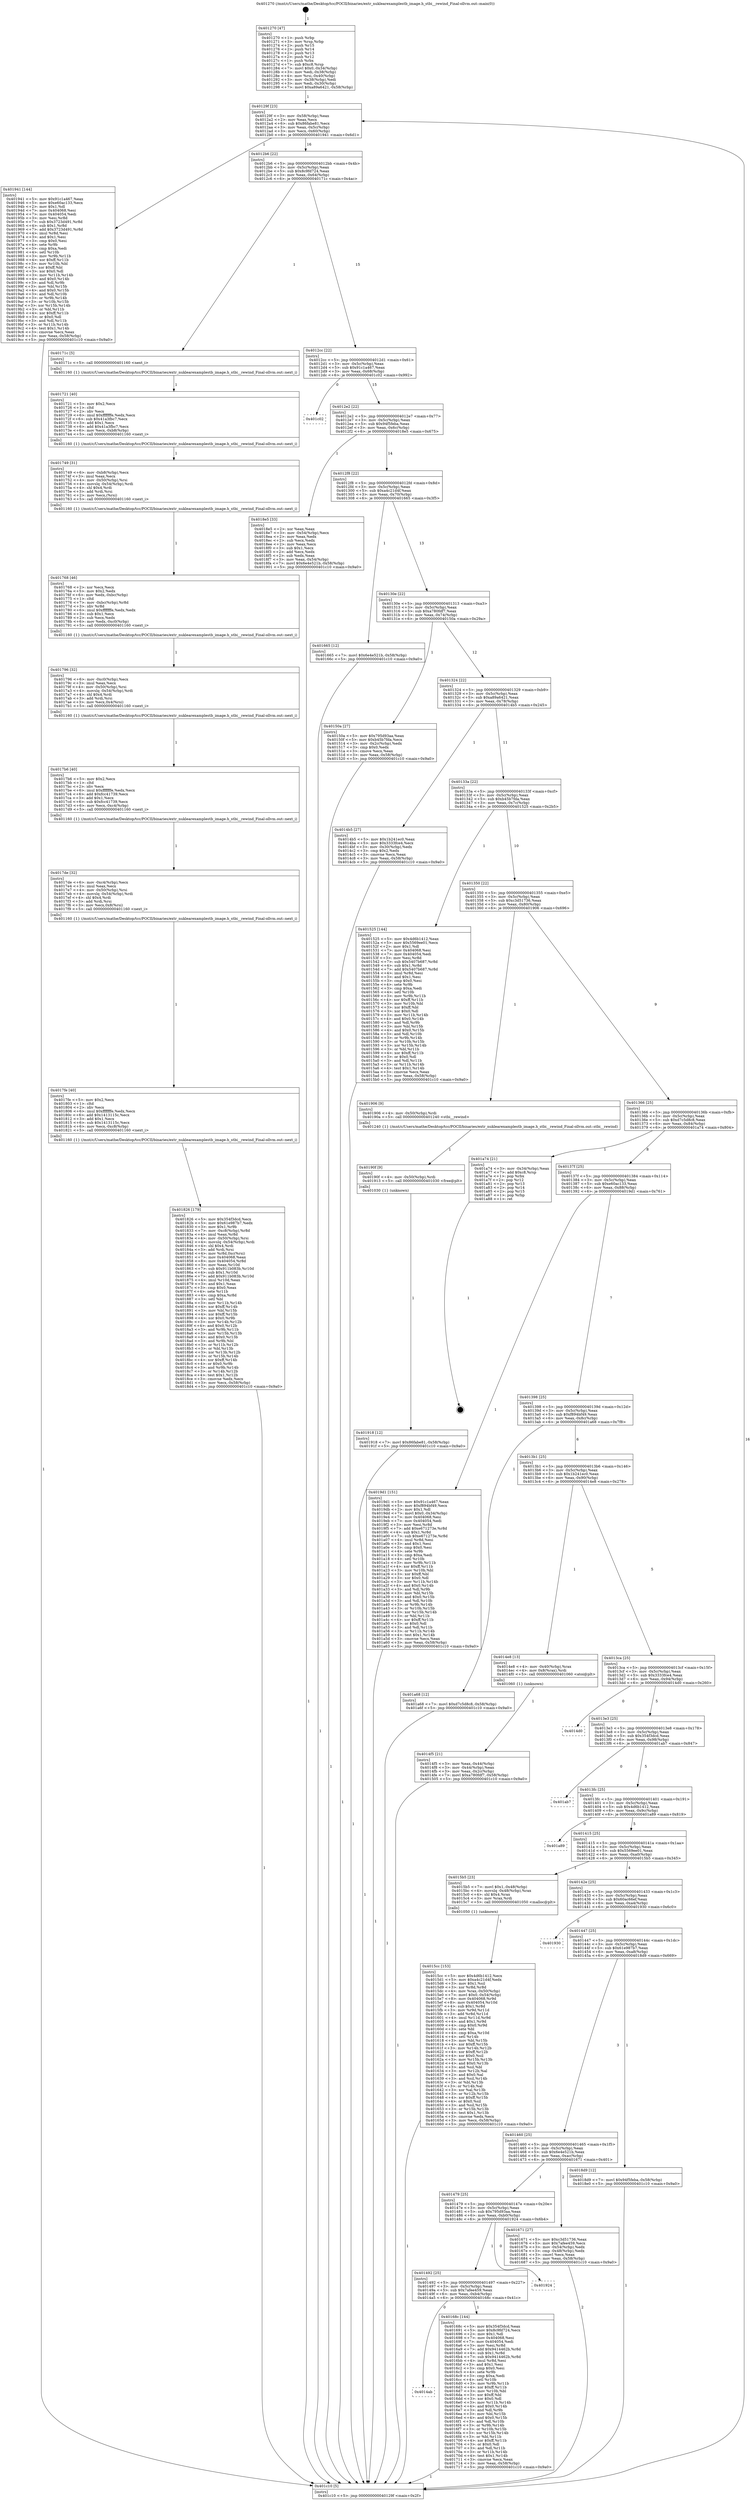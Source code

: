 digraph "0x401270" {
  label = "0x401270 (/mnt/c/Users/mathe/Desktop/tcc/POCII/binaries/extr_nuklearexamplestb_image.h_stbi__rewind_Final-ollvm.out::main(0))"
  labelloc = "t"
  node[shape=record]

  Entry [label="",width=0.3,height=0.3,shape=circle,fillcolor=black,style=filled]
  "0x40129f" [label="{
     0x40129f [23]\l
     | [instrs]\l
     &nbsp;&nbsp;0x40129f \<+3\>: mov -0x58(%rbp),%eax\l
     &nbsp;&nbsp;0x4012a2 \<+2\>: mov %eax,%ecx\l
     &nbsp;&nbsp;0x4012a4 \<+6\>: sub $0x86fabe81,%ecx\l
     &nbsp;&nbsp;0x4012aa \<+3\>: mov %eax,-0x5c(%rbp)\l
     &nbsp;&nbsp;0x4012ad \<+3\>: mov %ecx,-0x60(%rbp)\l
     &nbsp;&nbsp;0x4012b0 \<+6\>: je 0000000000401941 \<main+0x6d1\>\l
  }"]
  "0x401941" [label="{
     0x401941 [144]\l
     | [instrs]\l
     &nbsp;&nbsp;0x401941 \<+5\>: mov $0x91c1a467,%eax\l
     &nbsp;&nbsp;0x401946 \<+5\>: mov $0xe60ac133,%ecx\l
     &nbsp;&nbsp;0x40194b \<+2\>: mov $0x1,%dl\l
     &nbsp;&nbsp;0x40194d \<+7\>: mov 0x404068,%esi\l
     &nbsp;&nbsp;0x401954 \<+7\>: mov 0x404054,%edi\l
     &nbsp;&nbsp;0x40195b \<+3\>: mov %esi,%r8d\l
     &nbsp;&nbsp;0x40195e \<+7\>: sub $0x3723d491,%r8d\l
     &nbsp;&nbsp;0x401965 \<+4\>: sub $0x1,%r8d\l
     &nbsp;&nbsp;0x401969 \<+7\>: add $0x3723d491,%r8d\l
     &nbsp;&nbsp;0x401970 \<+4\>: imul %r8d,%esi\l
     &nbsp;&nbsp;0x401974 \<+3\>: and $0x1,%esi\l
     &nbsp;&nbsp;0x401977 \<+3\>: cmp $0x0,%esi\l
     &nbsp;&nbsp;0x40197a \<+4\>: sete %r9b\l
     &nbsp;&nbsp;0x40197e \<+3\>: cmp $0xa,%edi\l
     &nbsp;&nbsp;0x401981 \<+4\>: setl %r10b\l
     &nbsp;&nbsp;0x401985 \<+3\>: mov %r9b,%r11b\l
     &nbsp;&nbsp;0x401988 \<+4\>: xor $0xff,%r11b\l
     &nbsp;&nbsp;0x40198c \<+3\>: mov %r10b,%bl\l
     &nbsp;&nbsp;0x40198f \<+3\>: xor $0xff,%bl\l
     &nbsp;&nbsp;0x401992 \<+3\>: xor $0x0,%dl\l
     &nbsp;&nbsp;0x401995 \<+3\>: mov %r11b,%r14b\l
     &nbsp;&nbsp;0x401998 \<+4\>: and $0x0,%r14b\l
     &nbsp;&nbsp;0x40199c \<+3\>: and %dl,%r9b\l
     &nbsp;&nbsp;0x40199f \<+3\>: mov %bl,%r15b\l
     &nbsp;&nbsp;0x4019a2 \<+4\>: and $0x0,%r15b\l
     &nbsp;&nbsp;0x4019a6 \<+3\>: and %dl,%r10b\l
     &nbsp;&nbsp;0x4019a9 \<+3\>: or %r9b,%r14b\l
     &nbsp;&nbsp;0x4019ac \<+3\>: or %r10b,%r15b\l
     &nbsp;&nbsp;0x4019af \<+3\>: xor %r15b,%r14b\l
     &nbsp;&nbsp;0x4019b2 \<+3\>: or %bl,%r11b\l
     &nbsp;&nbsp;0x4019b5 \<+4\>: xor $0xff,%r11b\l
     &nbsp;&nbsp;0x4019b9 \<+3\>: or $0x0,%dl\l
     &nbsp;&nbsp;0x4019bc \<+3\>: and %dl,%r11b\l
     &nbsp;&nbsp;0x4019bf \<+3\>: or %r11b,%r14b\l
     &nbsp;&nbsp;0x4019c2 \<+4\>: test $0x1,%r14b\l
     &nbsp;&nbsp;0x4019c6 \<+3\>: cmovne %ecx,%eax\l
     &nbsp;&nbsp;0x4019c9 \<+3\>: mov %eax,-0x58(%rbp)\l
     &nbsp;&nbsp;0x4019cc \<+5\>: jmp 0000000000401c10 \<main+0x9a0\>\l
  }"]
  "0x4012b6" [label="{
     0x4012b6 [22]\l
     | [instrs]\l
     &nbsp;&nbsp;0x4012b6 \<+5\>: jmp 00000000004012bb \<main+0x4b\>\l
     &nbsp;&nbsp;0x4012bb \<+3\>: mov -0x5c(%rbp),%eax\l
     &nbsp;&nbsp;0x4012be \<+5\>: sub $0x8c9fd724,%eax\l
     &nbsp;&nbsp;0x4012c3 \<+3\>: mov %eax,-0x64(%rbp)\l
     &nbsp;&nbsp;0x4012c6 \<+6\>: je 000000000040171c \<main+0x4ac\>\l
  }"]
  Exit [label="",width=0.3,height=0.3,shape=circle,fillcolor=black,style=filled,peripheries=2]
  "0x40171c" [label="{
     0x40171c [5]\l
     | [instrs]\l
     &nbsp;&nbsp;0x40171c \<+5\>: call 0000000000401160 \<next_i\>\l
     | [calls]\l
     &nbsp;&nbsp;0x401160 \{1\} (/mnt/c/Users/mathe/Desktop/tcc/POCII/binaries/extr_nuklearexamplestb_image.h_stbi__rewind_Final-ollvm.out::next_i)\l
  }"]
  "0x4012cc" [label="{
     0x4012cc [22]\l
     | [instrs]\l
     &nbsp;&nbsp;0x4012cc \<+5\>: jmp 00000000004012d1 \<main+0x61\>\l
     &nbsp;&nbsp;0x4012d1 \<+3\>: mov -0x5c(%rbp),%eax\l
     &nbsp;&nbsp;0x4012d4 \<+5\>: sub $0x91c1a467,%eax\l
     &nbsp;&nbsp;0x4012d9 \<+3\>: mov %eax,-0x68(%rbp)\l
     &nbsp;&nbsp;0x4012dc \<+6\>: je 0000000000401c02 \<main+0x992\>\l
  }"]
  "0x401918" [label="{
     0x401918 [12]\l
     | [instrs]\l
     &nbsp;&nbsp;0x401918 \<+7\>: movl $0x86fabe81,-0x58(%rbp)\l
     &nbsp;&nbsp;0x40191f \<+5\>: jmp 0000000000401c10 \<main+0x9a0\>\l
  }"]
  "0x401c02" [label="{
     0x401c02\l
  }", style=dashed]
  "0x4012e2" [label="{
     0x4012e2 [22]\l
     | [instrs]\l
     &nbsp;&nbsp;0x4012e2 \<+5\>: jmp 00000000004012e7 \<main+0x77\>\l
     &nbsp;&nbsp;0x4012e7 \<+3\>: mov -0x5c(%rbp),%eax\l
     &nbsp;&nbsp;0x4012ea \<+5\>: sub $0x94f5feba,%eax\l
     &nbsp;&nbsp;0x4012ef \<+3\>: mov %eax,-0x6c(%rbp)\l
     &nbsp;&nbsp;0x4012f2 \<+6\>: je 00000000004018e5 \<main+0x675\>\l
  }"]
  "0x40190f" [label="{
     0x40190f [9]\l
     | [instrs]\l
     &nbsp;&nbsp;0x40190f \<+4\>: mov -0x50(%rbp),%rdi\l
     &nbsp;&nbsp;0x401913 \<+5\>: call 0000000000401030 \<free@plt\>\l
     | [calls]\l
     &nbsp;&nbsp;0x401030 \{1\} (unknown)\l
  }"]
  "0x4018e5" [label="{
     0x4018e5 [33]\l
     | [instrs]\l
     &nbsp;&nbsp;0x4018e5 \<+2\>: xor %eax,%eax\l
     &nbsp;&nbsp;0x4018e7 \<+3\>: mov -0x54(%rbp),%ecx\l
     &nbsp;&nbsp;0x4018ea \<+2\>: mov %eax,%edx\l
     &nbsp;&nbsp;0x4018ec \<+2\>: sub %ecx,%edx\l
     &nbsp;&nbsp;0x4018ee \<+2\>: mov %eax,%ecx\l
     &nbsp;&nbsp;0x4018f0 \<+3\>: sub $0x1,%ecx\l
     &nbsp;&nbsp;0x4018f3 \<+2\>: add %ecx,%edx\l
     &nbsp;&nbsp;0x4018f5 \<+2\>: sub %edx,%eax\l
     &nbsp;&nbsp;0x4018f7 \<+3\>: mov %eax,-0x54(%rbp)\l
     &nbsp;&nbsp;0x4018fa \<+7\>: movl $0x6e4e521b,-0x58(%rbp)\l
     &nbsp;&nbsp;0x401901 \<+5\>: jmp 0000000000401c10 \<main+0x9a0\>\l
  }"]
  "0x4012f8" [label="{
     0x4012f8 [22]\l
     | [instrs]\l
     &nbsp;&nbsp;0x4012f8 \<+5\>: jmp 00000000004012fd \<main+0x8d\>\l
     &nbsp;&nbsp;0x4012fd \<+3\>: mov -0x5c(%rbp),%eax\l
     &nbsp;&nbsp;0x401300 \<+5\>: sub $0xa4c21d4f,%eax\l
     &nbsp;&nbsp;0x401305 \<+3\>: mov %eax,-0x70(%rbp)\l
     &nbsp;&nbsp;0x401308 \<+6\>: je 0000000000401665 \<main+0x3f5\>\l
  }"]
  "0x401826" [label="{
     0x401826 [179]\l
     | [instrs]\l
     &nbsp;&nbsp;0x401826 \<+5\>: mov $0x354f3dcd,%ecx\l
     &nbsp;&nbsp;0x40182b \<+5\>: mov $0x61e987b7,%edx\l
     &nbsp;&nbsp;0x401830 \<+3\>: mov $0x1,%r9b\l
     &nbsp;&nbsp;0x401833 \<+7\>: mov -0xc8(%rbp),%r8d\l
     &nbsp;&nbsp;0x40183a \<+4\>: imul %eax,%r8d\l
     &nbsp;&nbsp;0x40183e \<+4\>: mov -0x50(%rbp),%rsi\l
     &nbsp;&nbsp;0x401842 \<+4\>: movslq -0x54(%rbp),%rdi\l
     &nbsp;&nbsp;0x401846 \<+4\>: shl $0x4,%rdi\l
     &nbsp;&nbsp;0x40184a \<+3\>: add %rdi,%rsi\l
     &nbsp;&nbsp;0x40184d \<+4\>: mov %r8d,0xc(%rsi)\l
     &nbsp;&nbsp;0x401851 \<+7\>: mov 0x404068,%eax\l
     &nbsp;&nbsp;0x401858 \<+8\>: mov 0x404054,%r8d\l
     &nbsp;&nbsp;0x401860 \<+3\>: mov %eax,%r10d\l
     &nbsp;&nbsp;0x401863 \<+7\>: sub $0x911b083b,%r10d\l
     &nbsp;&nbsp;0x40186a \<+4\>: sub $0x1,%r10d\l
     &nbsp;&nbsp;0x40186e \<+7\>: add $0x911b083b,%r10d\l
     &nbsp;&nbsp;0x401875 \<+4\>: imul %r10d,%eax\l
     &nbsp;&nbsp;0x401879 \<+3\>: and $0x1,%eax\l
     &nbsp;&nbsp;0x40187c \<+3\>: cmp $0x0,%eax\l
     &nbsp;&nbsp;0x40187f \<+4\>: sete %r11b\l
     &nbsp;&nbsp;0x401883 \<+4\>: cmp $0xa,%r8d\l
     &nbsp;&nbsp;0x401887 \<+3\>: setl %bl\l
     &nbsp;&nbsp;0x40188a \<+3\>: mov %r11b,%r14b\l
     &nbsp;&nbsp;0x40188d \<+4\>: xor $0xff,%r14b\l
     &nbsp;&nbsp;0x401891 \<+3\>: mov %bl,%r15b\l
     &nbsp;&nbsp;0x401894 \<+4\>: xor $0xff,%r15b\l
     &nbsp;&nbsp;0x401898 \<+4\>: xor $0x0,%r9b\l
     &nbsp;&nbsp;0x40189c \<+3\>: mov %r14b,%r12b\l
     &nbsp;&nbsp;0x40189f \<+4\>: and $0x0,%r12b\l
     &nbsp;&nbsp;0x4018a3 \<+3\>: and %r9b,%r11b\l
     &nbsp;&nbsp;0x4018a6 \<+3\>: mov %r15b,%r13b\l
     &nbsp;&nbsp;0x4018a9 \<+4\>: and $0x0,%r13b\l
     &nbsp;&nbsp;0x4018ad \<+3\>: and %r9b,%bl\l
     &nbsp;&nbsp;0x4018b0 \<+3\>: or %r11b,%r12b\l
     &nbsp;&nbsp;0x4018b3 \<+3\>: or %bl,%r13b\l
     &nbsp;&nbsp;0x4018b6 \<+3\>: xor %r13b,%r12b\l
     &nbsp;&nbsp;0x4018b9 \<+3\>: or %r15b,%r14b\l
     &nbsp;&nbsp;0x4018bc \<+4\>: xor $0xff,%r14b\l
     &nbsp;&nbsp;0x4018c0 \<+4\>: or $0x0,%r9b\l
     &nbsp;&nbsp;0x4018c4 \<+3\>: and %r9b,%r14b\l
     &nbsp;&nbsp;0x4018c7 \<+3\>: or %r14b,%r12b\l
     &nbsp;&nbsp;0x4018ca \<+4\>: test $0x1,%r12b\l
     &nbsp;&nbsp;0x4018ce \<+3\>: cmovne %edx,%ecx\l
     &nbsp;&nbsp;0x4018d1 \<+3\>: mov %ecx,-0x58(%rbp)\l
     &nbsp;&nbsp;0x4018d4 \<+5\>: jmp 0000000000401c10 \<main+0x9a0\>\l
  }"]
  "0x401665" [label="{
     0x401665 [12]\l
     | [instrs]\l
     &nbsp;&nbsp;0x401665 \<+7\>: movl $0x6e4e521b,-0x58(%rbp)\l
     &nbsp;&nbsp;0x40166c \<+5\>: jmp 0000000000401c10 \<main+0x9a0\>\l
  }"]
  "0x40130e" [label="{
     0x40130e [22]\l
     | [instrs]\l
     &nbsp;&nbsp;0x40130e \<+5\>: jmp 0000000000401313 \<main+0xa3\>\l
     &nbsp;&nbsp;0x401313 \<+3\>: mov -0x5c(%rbp),%eax\l
     &nbsp;&nbsp;0x401316 \<+5\>: sub $0xa780fdf7,%eax\l
     &nbsp;&nbsp;0x40131b \<+3\>: mov %eax,-0x74(%rbp)\l
     &nbsp;&nbsp;0x40131e \<+6\>: je 000000000040150a \<main+0x29a\>\l
  }"]
  "0x4017fe" [label="{
     0x4017fe [40]\l
     | [instrs]\l
     &nbsp;&nbsp;0x4017fe \<+5\>: mov $0x2,%ecx\l
     &nbsp;&nbsp;0x401803 \<+1\>: cltd\l
     &nbsp;&nbsp;0x401804 \<+2\>: idiv %ecx\l
     &nbsp;&nbsp;0x401806 \<+6\>: imul $0xfffffffe,%edx,%ecx\l
     &nbsp;&nbsp;0x40180c \<+6\>: add $0x1413115c,%ecx\l
     &nbsp;&nbsp;0x401812 \<+3\>: add $0x1,%ecx\l
     &nbsp;&nbsp;0x401815 \<+6\>: sub $0x1413115c,%ecx\l
     &nbsp;&nbsp;0x40181b \<+6\>: mov %ecx,-0xc8(%rbp)\l
     &nbsp;&nbsp;0x401821 \<+5\>: call 0000000000401160 \<next_i\>\l
     | [calls]\l
     &nbsp;&nbsp;0x401160 \{1\} (/mnt/c/Users/mathe/Desktop/tcc/POCII/binaries/extr_nuklearexamplestb_image.h_stbi__rewind_Final-ollvm.out::next_i)\l
  }"]
  "0x40150a" [label="{
     0x40150a [27]\l
     | [instrs]\l
     &nbsp;&nbsp;0x40150a \<+5\>: mov $0x795d93aa,%eax\l
     &nbsp;&nbsp;0x40150f \<+5\>: mov $0xb45b7fda,%ecx\l
     &nbsp;&nbsp;0x401514 \<+3\>: mov -0x2c(%rbp),%edx\l
     &nbsp;&nbsp;0x401517 \<+3\>: cmp $0x0,%edx\l
     &nbsp;&nbsp;0x40151a \<+3\>: cmove %ecx,%eax\l
     &nbsp;&nbsp;0x40151d \<+3\>: mov %eax,-0x58(%rbp)\l
     &nbsp;&nbsp;0x401520 \<+5\>: jmp 0000000000401c10 \<main+0x9a0\>\l
  }"]
  "0x401324" [label="{
     0x401324 [22]\l
     | [instrs]\l
     &nbsp;&nbsp;0x401324 \<+5\>: jmp 0000000000401329 \<main+0xb9\>\l
     &nbsp;&nbsp;0x401329 \<+3\>: mov -0x5c(%rbp),%eax\l
     &nbsp;&nbsp;0x40132c \<+5\>: sub $0xa89a6421,%eax\l
     &nbsp;&nbsp;0x401331 \<+3\>: mov %eax,-0x78(%rbp)\l
     &nbsp;&nbsp;0x401334 \<+6\>: je 00000000004014b5 \<main+0x245\>\l
  }"]
  "0x4017de" [label="{
     0x4017de [32]\l
     | [instrs]\l
     &nbsp;&nbsp;0x4017de \<+6\>: mov -0xc4(%rbp),%ecx\l
     &nbsp;&nbsp;0x4017e4 \<+3\>: imul %eax,%ecx\l
     &nbsp;&nbsp;0x4017e7 \<+4\>: mov -0x50(%rbp),%rsi\l
     &nbsp;&nbsp;0x4017eb \<+4\>: movslq -0x54(%rbp),%rdi\l
     &nbsp;&nbsp;0x4017ef \<+4\>: shl $0x4,%rdi\l
     &nbsp;&nbsp;0x4017f3 \<+3\>: add %rdi,%rsi\l
     &nbsp;&nbsp;0x4017f6 \<+3\>: mov %ecx,0x8(%rsi)\l
     &nbsp;&nbsp;0x4017f9 \<+5\>: call 0000000000401160 \<next_i\>\l
     | [calls]\l
     &nbsp;&nbsp;0x401160 \{1\} (/mnt/c/Users/mathe/Desktop/tcc/POCII/binaries/extr_nuklearexamplestb_image.h_stbi__rewind_Final-ollvm.out::next_i)\l
  }"]
  "0x4014b5" [label="{
     0x4014b5 [27]\l
     | [instrs]\l
     &nbsp;&nbsp;0x4014b5 \<+5\>: mov $0x1b241ec0,%eax\l
     &nbsp;&nbsp;0x4014ba \<+5\>: mov $0x3333fce4,%ecx\l
     &nbsp;&nbsp;0x4014bf \<+3\>: mov -0x30(%rbp),%edx\l
     &nbsp;&nbsp;0x4014c2 \<+3\>: cmp $0x2,%edx\l
     &nbsp;&nbsp;0x4014c5 \<+3\>: cmovne %ecx,%eax\l
     &nbsp;&nbsp;0x4014c8 \<+3\>: mov %eax,-0x58(%rbp)\l
     &nbsp;&nbsp;0x4014cb \<+5\>: jmp 0000000000401c10 \<main+0x9a0\>\l
  }"]
  "0x40133a" [label="{
     0x40133a [22]\l
     | [instrs]\l
     &nbsp;&nbsp;0x40133a \<+5\>: jmp 000000000040133f \<main+0xcf\>\l
     &nbsp;&nbsp;0x40133f \<+3\>: mov -0x5c(%rbp),%eax\l
     &nbsp;&nbsp;0x401342 \<+5\>: sub $0xb45b7fda,%eax\l
     &nbsp;&nbsp;0x401347 \<+3\>: mov %eax,-0x7c(%rbp)\l
     &nbsp;&nbsp;0x40134a \<+6\>: je 0000000000401525 \<main+0x2b5\>\l
  }"]
  "0x401c10" [label="{
     0x401c10 [5]\l
     | [instrs]\l
     &nbsp;&nbsp;0x401c10 \<+5\>: jmp 000000000040129f \<main+0x2f\>\l
  }"]
  "0x401270" [label="{
     0x401270 [47]\l
     | [instrs]\l
     &nbsp;&nbsp;0x401270 \<+1\>: push %rbp\l
     &nbsp;&nbsp;0x401271 \<+3\>: mov %rsp,%rbp\l
     &nbsp;&nbsp;0x401274 \<+2\>: push %r15\l
     &nbsp;&nbsp;0x401276 \<+2\>: push %r14\l
     &nbsp;&nbsp;0x401278 \<+2\>: push %r13\l
     &nbsp;&nbsp;0x40127a \<+2\>: push %r12\l
     &nbsp;&nbsp;0x40127c \<+1\>: push %rbx\l
     &nbsp;&nbsp;0x40127d \<+7\>: sub $0xc8,%rsp\l
     &nbsp;&nbsp;0x401284 \<+7\>: movl $0x0,-0x34(%rbp)\l
     &nbsp;&nbsp;0x40128b \<+3\>: mov %edi,-0x38(%rbp)\l
     &nbsp;&nbsp;0x40128e \<+4\>: mov %rsi,-0x40(%rbp)\l
     &nbsp;&nbsp;0x401292 \<+3\>: mov -0x38(%rbp),%edi\l
     &nbsp;&nbsp;0x401295 \<+3\>: mov %edi,-0x30(%rbp)\l
     &nbsp;&nbsp;0x401298 \<+7\>: movl $0xa89a6421,-0x58(%rbp)\l
  }"]
  "0x4017b6" [label="{
     0x4017b6 [40]\l
     | [instrs]\l
     &nbsp;&nbsp;0x4017b6 \<+5\>: mov $0x2,%ecx\l
     &nbsp;&nbsp;0x4017bb \<+1\>: cltd\l
     &nbsp;&nbsp;0x4017bc \<+2\>: idiv %ecx\l
     &nbsp;&nbsp;0x4017be \<+6\>: imul $0xfffffffe,%edx,%ecx\l
     &nbsp;&nbsp;0x4017c4 \<+6\>: add $0xfcc41739,%ecx\l
     &nbsp;&nbsp;0x4017ca \<+3\>: add $0x1,%ecx\l
     &nbsp;&nbsp;0x4017cd \<+6\>: sub $0xfcc41739,%ecx\l
     &nbsp;&nbsp;0x4017d3 \<+6\>: mov %ecx,-0xc4(%rbp)\l
     &nbsp;&nbsp;0x4017d9 \<+5\>: call 0000000000401160 \<next_i\>\l
     | [calls]\l
     &nbsp;&nbsp;0x401160 \{1\} (/mnt/c/Users/mathe/Desktop/tcc/POCII/binaries/extr_nuklearexamplestb_image.h_stbi__rewind_Final-ollvm.out::next_i)\l
  }"]
  "0x401525" [label="{
     0x401525 [144]\l
     | [instrs]\l
     &nbsp;&nbsp;0x401525 \<+5\>: mov $0x4d6b1412,%eax\l
     &nbsp;&nbsp;0x40152a \<+5\>: mov $0x5569ee01,%ecx\l
     &nbsp;&nbsp;0x40152f \<+2\>: mov $0x1,%dl\l
     &nbsp;&nbsp;0x401531 \<+7\>: mov 0x404068,%esi\l
     &nbsp;&nbsp;0x401538 \<+7\>: mov 0x404054,%edi\l
     &nbsp;&nbsp;0x40153f \<+3\>: mov %esi,%r8d\l
     &nbsp;&nbsp;0x401542 \<+7\>: sub $0x5407b687,%r8d\l
     &nbsp;&nbsp;0x401549 \<+4\>: sub $0x1,%r8d\l
     &nbsp;&nbsp;0x40154d \<+7\>: add $0x5407b687,%r8d\l
     &nbsp;&nbsp;0x401554 \<+4\>: imul %r8d,%esi\l
     &nbsp;&nbsp;0x401558 \<+3\>: and $0x1,%esi\l
     &nbsp;&nbsp;0x40155b \<+3\>: cmp $0x0,%esi\l
     &nbsp;&nbsp;0x40155e \<+4\>: sete %r9b\l
     &nbsp;&nbsp;0x401562 \<+3\>: cmp $0xa,%edi\l
     &nbsp;&nbsp;0x401565 \<+4\>: setl %r10b\l
     &nbsp;&nbsp;0x401569 \<+3\>: mov %r9b,%r11b\l
     &nbsp;&nbsp;0x40156c \<+4\>: xor $0xff,%r11b\l
     &nbsp;&nbsp;0x401570 \<+3\>: mov %r10b,%bl\l
     &nbsp;&nbsp;0x401573 \<+3\>: xor $0xff,%bl\l
     &nbsp;&nbsp;0x401576 \<+3\>: xor $0x0,%dl\l
     &nbsp;&nbsp;0x401579 \<+3\>: mov %r11b,%r14b\l
     &nbsp;&nbsp;0x40157c \<+4\>: and $0x0,%r14b\l
     &nbsp;&nbsp;0x401580 \<+3\>: and %dl,%r9b\l
     &nbsp;&nbsp;0x401583 \<+3\>: mov %bl,%r15b\l
     &nbsp;&nbsp;0x401586 \<+4\>: and $0x0,%r15b\l
     &nbsp;&nbsp;0x40158a \<+3\>: and %dl,%r10b\l
     &nbsp;&nbsp;0x40158d \<+3\>: or %r9b,%r14b\l
     &nbsp;&nbsp;0x401590 \<+3\>: or %r10b,%r15b\l
     &nbsp;&nbsp;0x401593 \<+3\>: xor %r15b,%r14b\l
     &nbsp;&nbsp;0x401596 \<+3\>: or %bl,%r11b\l
     &nbsp;&nbsp;0x401599 \<+4\>: xor $0xff,%r11b\l
     &nbsp;&nbsp;0x40159d \<+3\>: or $0x0,%dl\l
     &nbsp;&nbsp;0x4015a0 \<+3\>: and %dl,%r11b\l
     &nbsp;&nbsp;0x4015a3 \<+3\>: or %r11b,%r14b\l
     &nbsp;&nbsp;0x4015a6 \<+4\>: test $0x1,%r14b\l
     &nbsp;&nbsp;0x4015aa \<+3\>: cmovne %ecx,%eax\l
     &nbsp;&nbsp;0x4015ad \<+3\>: mov %eax,-0x58(%rbp)\l
     &nbsp;&nbsp;0x4015b0 \<+5\>: jmp 0000000000401c10 \<main+0x9a0\>\l
  }"]
  "0x401350" [label="{
     0x401350 [22]\l
     | [instrs]\l
     &nbsp;&nbsp;0x401350 \<+5\>: jmp 0000000000401355 \<main+0xe5\>\l
     &nbsp;&nbsp;0x401355 \<+3\>: mov -0x5c(%rbp),%eax\l
     &nbsp;&nbsp;0x401358 \<+5\>: sub $0xc3d51736,%eax\l
     &nbsp;&nbsp;0x40135d \<+3\>: mov %eax,-0x80(%rbp)\l
     &nbsp;&nbsp;0x401360 \<+6\>: je 0000000000401906 \<main+0x696\>\l
  }"]
  "0x401796" [label="{
     0x401796 [32]\l
     | [instrs]\l
     &nbsp;&nbsp;0x401796 \<+6\>: mov -0xc0(%rbp),%ecx\l
     &nbsp;&nbsp;0x40179c \<+3\>: imul %eax,%ecx\l
     &nbsp;&nbsp;0x40179f \<+4\>: mov -0x50(%rbp),%rsi\l
     &nbsp;&nbsp;0x4017a3 \<+4\>: movslq -0x54(%rbp),%rdi\l
     &nbsp;&nbsp;0x4017a7 \<+4\>: shl $0x4,%rdi\l
     &nbsp;&nbsp;0x4017ab \<+3\>: add %rdi,%rsi\l
     &nbsp;&nbsp;0x4017ae \<+3\>: mov %ecx,0x4(%rsi)\l
     &nbsp;&nbsp;0x4017b1 \<+5\>: call 0000000000401160 \<next_i\>\l
     | [calls]\l
     &nbsp;&nbsp;0x401160 \{1\} (/mnt/c/Users/mathe/Desktop/tcc/POCII/binaries/extr_nuklearexamplestb_image.h_stbi__rewind_Final-ollvm.out::next_i)\l
  }"]
  "0x401906" [label="{
     0x401906 [9]\l
     | [instrs]\l
     &nbsp;&nbsp;0x401906 \<+4\>: mov -0x50(%rbp),%rdi\l
     &nbsp;&nbsp;0x40190a \<+5\>: call 0000000000401240 \<stbi__rewind\>\l
     | [calls]\l
     &nbsp;&nbsp;0x401240 \{1\} (/mnt/c/Users/mathe/Desktop/tcc/POCII/binaries/extr_nuklearexamplestb_image.h_stbi__rewind_Final-ollvm.out::stbi__rewind)\l
  }"]
  "0x401366" [label="{
     0x401366 [25]\l
     | [instrs]\l
     &nbsp;&nbsp;0x401366 \<+5\>: jmp 000000000040136b \<main+0xfb\>\l
     &nbsp;&nbsp;0x40136b \<+3\>: mov -0x5c(%rbp),%eax\l
     &nbsp;&nbsp;0x40136e \<+5\>: sub $0xd7c5d8c8,%eax\l
     &nbsp;&nbsp;0x401373 \<+6\>: mov %eax,-0x84(%rbp)\l
     &nbsp;&nbsp;0x401379 \<+6\>: je 0000000000401a74 \<main+0x804\>\l
  }"]
  "0x401768" [label="{
     0x401768 [46]\l
     | [instrs]\l
     &nbsp;&nbsp;0x401768 \<+2\>: xor %ecx,%ecx\l
     &nbsp;&nbsp;0x40176a \<+5\>: mov $0x2,%edx\l
     &nbsp;&nbsp;0x40176f \<+6\>: mov %edx,-0xbc(%rbp)\l
     &nbsp;&nbsp;0x401775 \<+1\>: cltd\l
     &nbsp;&nbsp;0x401776 \<+7\>: mov -0xbc(%rbp),%r8d\l
     &nbsp;&nbsp;0x40177d \<+3\>: idiv %r8d\l
     &nbsp;&nbsp;0x401780 \<+6\>: imul $0xfffffffe,%edx,%edx\l
     &nbsp;&nbsp;0x401786 \<+3\>: sub $0x1,%ecx\l
     &nbsp;&nbsp;0x401789 \<+2\>: sub %ecx,%edx\l
     &nbsp;&nbsp;0x40178b \<+6\>: mov %edx,-0xc0(%rbp)\l
     &nbsp;&nbsp;0x401791 \<+5\>: call 0000000000401160 \<next_i\>\l
     | [calls]\l
     &nbsp;&nbsp;0x401160 \{1\} (/mnt/c/Users/mathe/Desktop/tcc/POCII/binaries/extr_nuklearexamplestb_image.h_stbi__rewind_Final-ollvm.out::next_i)\l
  }"]
  "0x401a74" [label="{
     0x401a74 [21]\l
     | [instrs]\l
     &nbsp;&nbsp;0x401a74 \<+3\>: mov -0x34(%rbp),%eax\l
     &nbsp;&nbsp;0x401a77 \<+7\>: add $0xc8,%rsp\l
     &nbsp;&nbsp;0x401a7e \<+1\>: pop %rbx\l
     &nbsp;&nbsp;0x401a7f \<+2\>: pop %r12\l
     &nbsp;&nbsp;0x401a81 \<+2\>: pop %r13\l
     &nbsp;&nbsp;0x401a83 \<+2\>: pop %r14\l
     &nbsp;&nbsp;0x401a85 \<+2\>: pop %r15\l
     &nbsp;&nbsp;0x401a87 \<+1\>: pop %rbp\l
     &nbsp;&nbsp;0x401a88 \<+1\>: ret\l
  }"]
  "0x40137f" [label="{
     0x40137f [25]\l
     | [instrs]\l
     &nbsp;&nbsp;0x40137f \<+5\>: jmp 0000000000401384 \<main+0x114\>\l
     &nbsp;&nbsp;0x401384 \<+3\>: mov -0x5c(%rbp),%eax\l
     &nbsp;&nbsp;0x401387 \<+5\>: sub $0xe60ac133,%eax\l
     &nbsp;&nbsp;0x40138c \<+6\>: mov %eax,-0x88(%rbp)\l
     &nbsp;&nbsp;0x401392 \<+6\>: je 00000000004019d1 \<main+0x761\>\l
  }"]
  "0x401749" [label="{
     0x401749 [31]\l
     | [instrs]\l
     &nbsp;&nbsp;0x401749 \<+6\>: mov -0xb8(%rbp),%ecx\l
     &nbsp;&nbsp;0x40174f \<+3\>: imul %eax,%ecx\l
     &nbsp;&nbsp;0x401752 \<+4\>: mov -0x50(%rbp),%rsi\l
     &nbsp;&nbsp;0x401756 \<+4\>: movslq -0x54(%rbp),%rdi\l
     &nbsp;&nbsp;0x40175a \<+4\>: shl $0x4,%rdi\l
     &nbsp;&nbsp;0x40175e \<+3\>: add %rdi,%rsi\l
     &nbsp;&nbsp;0x401761 \<+2\>: mov %ecx,(%rsi)\l
     &nbsp;&nbsp;0x401763 \<+5\>: call 0000000000401160 \<next_i\>\l
     | [calls]\l
     &nbsp;&nbsp;0x401160 \{1\} (/mnt/c/Users/mathe/Desktop/tcc/POCII/binaries/extr_nuklearexamplestb_image.h_stbi__rewind_Final-ollvm.out::next_i)\l
  }"]
  "0x4019d1" [label="{
     0x4019d1 [151]\l
     | [instrs]\l
     &nbsp;&nbsp;0x4019d1 \<+5\>: mov $0x91c1a467,%eax\l
     &nbsp;&nbsp;0x4019d6 \<+5\>: mov $0xf894bf49,%ecx\l
     &nbsp;&nbsp;0x4019db \<+2\>: mov $0x1,%dl\l
     &nbsp;&nbsp;0x4019dd \<+7\>: movl $0x0,-0x34(%rbp)\l
     &nbsp;&nbsp;0x4019e4 \<+7\>: mov 0x404068,%esi\l
     &nbsp;&nbsp;0x4019eb \<+7\>: mov 0x404054,%edi\l
     &nbsp;&nbsp;0x4019f2 \<+3\>: mov %esi,%r8d\l
     &nbsp;&nbsp;0x4019f5 \<+7\>: add $0xe671273e,%r8d\l
     &nbsp;&nbsp;0x4019fc \<+4\>: sub $0x1,%r8d\l
     &nbsp;&nbsp;0x401a00 \<+7\>: sub $0xe671273e,%r8d\l
     &nbsp;&nbsp;0x401a07 \<+4\>: imul %r8d,%esi\l
     &nbsp;&nbsp;0x401a0b \<+3\>: and $0x1,%esi\l
     &nbsp;&nbsp;0x401a0e \<+3\>: cmp $0x0,%esi\l
     &nbsp;&nbsp;0x401a11 \<+4\>: sete %r9b\l
     &nbsp;&nbsp;0x401a15 \<+3\>: cmp $0xa,%edi\l
     &nbsp;&nbsp;0x401a18 \<+4\>: setl %r10b\l
     &nbsp;&nbsp;0x401a1c \<+3\>: mov %r9b,%r11b\l
     &nbsp;&nbsp;0x401a1f \<+4\>: xor $0xff,%r11b\l
     &nbsp;&nbsp;0x401a23 \<+3\>: mov %r10b,%bl\l
     &nbsp;&nbsp;0x401a26 \<+3\>: xor $0xff,%bl\l
     &nbsp;&nbsp;0x401a29 \<+3\>: xor $0x0,%dl\l
     &nbsp;&nbsp;0x401a2c \<+3\>: mov %r11b,%r14b\l
     &nbsp;&nbsp;0x401a2f \<+4\>: and $0x0,%r14b\l
     &nbsp;&nbsp;0x401a33 \<+3\>: and %dl,%r9b\l
     &nbsp;&nbsp;0x401a36 \<+3\>: mov %bl,%r15b\l
     &nbsp;&nbsp;0x401a39 \<+4\>: and $0x0,%r15b\l
     &nbsp;&nbsp;0x401a3d \<+3\>: and %dl,%r10b\l
     &nbsp;&nbsp;0x401a40 \<+3\>: or %r9b,%r14b\l
     &nbsp;&nbsp;0x401a43 \<+3\>: or %r10b,%r15b\l
     &nbsp;&nbsp;0x401a46 \<+3\>: xor %r15b,%r14b\l
     &nbsp;&nbsp;0x401a49 \<+3\>: or %bl,%r11b\l
     &nbsp;&nbsp;0x401a4c \<+4\>: xor $0xff,%r11b\l
     &nbsp;&nbsp;0x401a50 \<+3\>: or $0x0,%dl\l
     &nbsp;&nbsp;0x401a53 \<+3\>: and %dl,%r11b\l
     &nbsp;&nbsp;0x401a56 \<+3\>: or %r11b,%r14b\l
     &nbsp;&nbsp;0x401a59 \<+4\>: test $0x1,%r14b\l
     &nbsp;&nbsp;0x401a5d \<+3\>: cmovne %ecx,%eax\l
     &nbsp;&nbsp;0x401a60 \<+3\>: mov %eax,-0x58(%rbp)\l
     &nbsp;&nbsp;0x401a63 \<+5\>: jmp 0000000000401c10 \<main+0x9a0\>\l
  }"]
  "0x401398" [label="{
     0x401398 [25]\l
     | [instrs]\l
     &nbsp;&nbsp;0x401398 \<+5\>: jmp 000000000040139d \<main+0x12d\>\l
     &nbsp;&nbsp;0x40139d \<+3\>: mov -0x5c(%rbp),%eax\l
     &nbsp;&nbsp;0x4013a0 \<+5\>: sub $0xf894bf49,%eax\l
     &nbsp;&nbsp;0x4013a5 \<+6\>: mov %eax,-0x8c(%rbp)\l
     &nbsp;&nbsp;0x4013ab \<+6\>: je 0000000000401a68 \<main+0x7f8\>\l
  }"]
  "0x401721" [label="{
     0x401721 [40]\l
     | [instrs]\l
     &nbsp;&nbsp;0x401721 \<+5\>: mov $0x2,%ecx\l
     &nbsp;&nbsp;0x401726 \<+1\>: cltd\l
     &nbsp;&nbsp;0x401727 \<+2\>: idiv %ecx\l
     &nbsp;&nbsp;0x401729 \<+6\>: imul $0xfffffffe,%edx,%ecx\l
     &nbsp;&nbsp;0x40172f \<+6\>: sub $0x41a3fbc7,%ecx\l
     &nbsp;&nbsp;0x401735 \<+3\>: add $0x1,%ecx\l
     &nbsp;&nbsp;0x401738 \<+6\>: add $0x41a3fbc7,%ecx\l
     &nbsp;&nbsp;0x40173e \<+6\>: mov %ecx,-0xb8(%rbp)\l
     &nbsp;&nbsp;0x401744 \<+5\>: call 0000000000401160 \<next_i\>\l
     | [calls]\l
     &nbsp;&nbsp;0x401160 \{1\} (/mnt/c/Users/mathe/Desktop/tcc/POCII/binaries/extr_nuklearexamplestb_image.h_stbi__rewind_Final-ollvm.out::next_i)\l
  }"]
  "0x401a68" [label="{
     0x401a68 [12]\l
     | [instrs]\l
     &nbsp;&nbsp;0x401a68 \<+7\>: movl $0xd7c5d8c8,-0x58(%rbp)\l
     &nbsp;&nbsp;0x401a6f \<+5\>: jmp 0000000000401c10 \<main+0x9a0\>\l
  }"]
  "0x4013b1" [label="{
     0x4013b1 [25]\l
     | [instrs]\l
     &nbsp;&nbsp;0x4013b1 \<+5\>: jmp 00000000004013b6 \<main+0x146\>\l
     &nbsp;&nbsp;0x4013b6 \<+3\>: mov -0x5c(%rbp),%eax\l
     &nbsp;&nbsp;0x4013b9 \<+5\>: sub $0x1b241ec0,%eax\l
     &nbsp;&nbsp;0x4013be \<+6\>: mov %eax,-0x90(%rbp)\l
     &nbsp;&nbsp;0x4013c4 \<+6\>: je 00000000004014e8 \<main+0x278\>\l
  }"]
  "0x4014ab" [label="{
     0x4014ab\l
  }", style=dashed]
  "0x4014e8" [label="{
     0x4014e8 [13]\l
     | [instrs]\l
     &nbsp;&nbsp;0x4014e8 \<+4\>: mov -0x40(%rbp),%rax\l
     &nbsp;&nbsp;0x4014ec \<+4\>: mov 0x8(%rax),%rdi\l
     &nbsp;&nbsp;0x4014f0 \<+5\>: call 0000000000401060 \<atoi@plt\>\l
     | [calls]\l
     &nbsp;&nbsp;0x401060 \{1\} (unknown)\l
  }"]
  "0x4013ca" [label="{
     0x4013ca [25]\l
     | [instrs]\l
     &nbsp;&nbsp;0x4013ca \<+5\>: jmp 00000000004013cf \<main+0x15f\>\l
     &nbsp;&nbsp;0x4013cf \<+3\>: mov -0x5c(%rbp),%eax\l
     &nbsp;&nbsp;0x4013d2 \<+5\>: sub $0x3333fce4,%eax\l
     &nbsp;&nbsp;0x4013d7 \<+6\>: mov %eax,-0x94(%rbp)\l
     &nbsp;&nbsp;0x4013dd \<+6\>: je 00000000004014d0 \<main+0x260\>\l
  }"]
  "0x4014f5" [label="{
     0x4014f5 [21]\l
     | [instrs]\l
     &nbsp;&nbsp;0x4014f5 \<+3\>: mov %eax,-0x44(%rbp)\l
     &nbsp;&nbsp;0x4014f8 \<+3\>: mov -0x44(%rbp),%eax\l
     &nbsp;&nbsp;0x4014fb \<+3\>: mov %eax,-0x2c(%rbp)\l
     &nbsp;&nbsp;0x4014fe \<+7\>: movl $0xa780fdf7,-0x58(%rbp)\l
     &nbsp;&nbsp;0x401505 \<+5\>: jmp 0000000000401c10 \<main+0x9a0\>\l
  }"]
  "0x40168c" [label="{
     0x40168c [144]\l
     | [instrs]\l
     &nbsp;&nbsp;0x40168c \<+5\>: mov $0x354f3dcd,%eax\l
     &nbsp;&nbsp;0x401691 \<+5\>: mov $0x8c9fd724,%ecx\l
     &nbsp;&nbsp;0x401696 \<+2\>: mov $0x1,%dl\l
     &nbsp;&nbsp;0x401698 \<+7\>: mov 0x404068,%esi\l
     &nbsp;&nbsp;0x40169f \<+7\>: mov 0x404054,%edi\l
     &nbsp;&nbsp;0x4016a6 \<+3\>: mov %esi,%r8d\l
     &nbsp;&nbsp;0x4016a9 \<+7\>: add $0x9414462b,%r8d\l
     &nbsp;&nbsp;0x4016b0 \<+4\>: sub $0x1,%r8d\l
     &nbsp;&nbsp;0x4016b4 \<+7\>: sub $0x9414462b,%r8d\l
     &nbsp;&nbsp;0x4016bb \<+4\>: imul %r8d,%esi\l
     &nbsp;&nbsp;0x4016bf \<+3\>: and $0x1,%esi\l
     &nbsp;&nbsp;0x4016c2 \<+3\>: cmp $0x0,%esi\l
     &nbsp;&nbsp;0x4016c5 \<+4\>: sete %r9b\l
     &nbsp;&nbsp;0x4016c9 \<+3\>: cmp $0xa,%edi\l
     &nbsp;&nbsp;0x4016cc \<+4\>: setl %r10b\l
     &nbsp;&nbsp;0x4016d0 \<+3\>: mov %r9b,%r11b\l
     &nbsp;&nbsp;0x4016d3 \<+4\>: xor $0xff,%r11b\l
     &nbsp;&nbsp;0x4016d7 \<+3\>: mov %r10b,%bl\l
     &nbsp;&nbsp;0x4016da \<+3\>: xor $0xff,%bl\l
     &nbsp;&nbsp;0x4016dd \<+3\>: xor $0x0,%dl\l
     &nbsp;&nbsp;0x4016e0 \<+3\>: mov %r11b,%r14b\l
     &nbsp;&nbsp;0x4016e3 \<+4\>: and $0x0,%r14b\l
     &nbsp;&nbsp;0x4016e7 \<+3\>: and %dl,%r9b\l
     &nbsp;&nbsp;0x4016ea \<+3\>: mov %bl,%r15b\l
     &nbsp;&nbsp;0x4016ed \<+4\>: and $0x0,%r15b\l
     &nbsp;&nbsp;0x4016f1 \<+3\>: and %dl,%r10b\l
     &nbsp;&nbsp;0x4016f4 \<+3\>: or %r9b,%r14b\l
     &nbsp;&nbsp;0x4016f7 \<+3\>: or %r10b,%r15b\l
     &nbsp;&nbsp;0x4016fa \<+3\>: xor %r15b,%r14b\l
     &nbsp;&nbsp;0x4016fd \<+3\>: or %bl,%r11b\l
     &nbsp;&nbsp;0x401700 \<+4\>: xor $0xff,%r11b\l
     &nbsp;&nbsp;0x401704 \<+3\>: or $0x0,%dl\l
     &nbsp;&nbsp;0x401707 \<+3\>: and %dl,%r11b\l
     &nbsp;&nbsp;0x40170a \<+3\>: or %r11b,%r14b\l
     &nbsp;&nbsp;0x40170d \<+4\>: test $0x1,%r14b\l
     &nbsp;&nbsp;0x401711 \<+3\>: cmovne %ecx,%eax\l
     &nbsp;&nbsp;0x401714 \<+3\>: mov %eax,-0x58(%rbp)\l
     &nbsp;&nbsp;0x401717 \<+5\>: jmp 0000000000401c10 \<main+0x9a0\>\l
  }"]
  "0x4014d0" [label="{
     0x4014d0\l
  }", style=dashed]
  "0x4013e3" [label="{
     0x4013e3 [25]\l
     | [instrs]\l
     &nbsp;&nbsp;0x4013e3 \<+5\>: jmp 00000000004013e8 \<main+0x178\>\l
     &nbsp;&nbsp;0x4013e8 \<+3\>: mov -0x5c(%rbp),%eax\l
     &nbsp;&nbsp;0x4013eb \<+5\>: sub $0x354f3dcd,%eax\l
     &nbsp;&nbsp;0x4013f0 \<+6\>: mov %eax,-0x98(%rbp)\l
     &nbsp;&nbsp;0x4013f6 \<+6\>: je 0000000000401ab7 \<main+0x847\>\l
  }"]
  "0x401492" [label="{
     0x401492 [25]\l
     | [instrs]\l
     &nbsp;&nbsp;0x401492 \<+5\>: jmp 0000000000401497 \<main+0x227\>\l
     &nbsp;&nbsp;0x401497 \<+3\>: mov -0x5c(%rbp),%eax\l
     &nbsp;&nbsp;0x40149a \<+5\>: sub $0x7afee459,%eax\l
     &nbsp;&nbsp;0x40149f \<+6\>: mov %eax,-0xb4(%rbp)\l
     &nbsp;&nbsp;0x4014a5 \<+6\>: je 000000000040168c \<main+0x41c\>\l
  }"]
  "0x401ab7" [label="{
     0x401ab7\l
  }", style=dashed]
  "0x4013fc" [label="{
     0x4013fc [25]\l
     | [instrs]\l
     &nbsp;&nbsp;0x4013fc \<+5\>: jmp 0000000000401401 \<main+0x191\>\l
     &nbsp;&nbsp;0x401401 \<+3\>: mov -0x5c(%rbp),%eax\l
     &nbsp;&nbsp;0x401404 \<+5\>: sub $0x4d6b1412,%eax\l
     &nbsp;&nbsp;0x401409 \<+6\>: mov %eax,-0x9c(%rbp)\l
     &nbsp;&nbsp;0x40140f \<+6\>: je 0000000000401a89 \<main+0x819\>\l
  }"]
  "0x401924" [label="{
     0x401924\l
  }", style=dashed]
  "0x401a89" [label="{
     0x401a89\l
  }", style=dashed]
  "0x401415" [label="{
     0x401415 [25]\l
     | [instrs]\l
     &nbsp;&nbsp;0x401415 \<+5\>: jmp 000000000040141a \<main+0x1aa\>\l
     &nbsp;&nbsp;0x40141a \<+3\>: mov -0x5c(%rbp),%eax\l
     &nbsp;&nbsp;0x40141d \<+5\>: sub $0x5569ee01,%eax\l
     &nbsp;&nbsp;0x401422 \<+6\>: mov %eax,-0xa0(%rbp)\l
     &nbsp;&nbsp;0x401428 \<+6\>: je 00000000004015b5 \<main+0x345\>\l
  }"]
  "0x401479" [label="{
     0x401479 [25]\l
     | [instrs]\l
     &nbsp;&nbsp;0x401479 \<+5\>: jmp 000000000040147e \<main+0x20e\>\l
     &nbsp;&nbsp;0x40147e \<+3\>: mov -0x5c(%rbp),%eax\l
     &nbsp;&nbsp;0x401481 \<+5\>: sub $0x795d93aa,%eax\l
     &nbsp;&nbsp;0x401486 \<+6\>: mov %eax,-0xb0(%rbp)\l
     &nbsp;&nbsp;0x40148c \<+6\>: je 0000000000401924 \<main+0x6b4\>\l
  }"]
  "0x4015b5" [label="{
     0x4015b5 [23]\l
     | [instrs]\l
     &nbsp;&nbsp;0x4015b5 \<+7\>: movl $0x1,-0x48(%rbp)\l
     &nbsp;&nbsp;0x4015bc \<+4\>: movslq -0x48(%rbp),%rax\l
     &nbsp;&nbsp;0x4015c0 \<+4\>: shl $0x4,%rax\l
     &nbsp;&nbsp;0x4015c4 \<+3\>: mov %rax,%rdi\l
     &nbsp;&nbsp;0x4015c7 \<+5\>: call 0000000000401050 \<malloc@plt\>\l
     | [calls]\l
     &nbsp;&nbsp;0x401050 \{1\} (unknown)\l
  }"]
  "0x40142e" [label="{
     0x40142e [25]\l
     | [instrs]\l
     &nbsp;&nbsp;0x40142e \<+5\>: jmp 0000000000401433 \<main+0x1c3\>\l
     &nbsp;&nbsp;0x401433 \<+3\>: mov -0x5c(%rbp),%eax\l
     &nbsp;&nbsp;0x401436 \<+5\>: sub $0x60ac66ef,%eax\l
     &nbsp;&nbsp;0x40143b \<+6\>: mov %eax,-0xa4(%rbp)\l
     &nbsp;&nbsp;0x401441 \<+6\>: je 0000000000401930 \<main+0x6c0\>\l
  }"]
  "0x4015cc" [label="{
     0x4015cc [153]\l
     | [instrs]\l
     &nbsp;&nbsp;0x4015cc \<+5\>: mov $0x4d6b1412,%ecx\l
     &nbsp;&nbsp;0x4015d1 \<+5\>: mov $0xa4c21d4f,%edx\l
     &nbsp;&nbsp;0x4015d6 \<+3\>: mov $0x1,%sil\l
     &nbsp;&nbsp;0x4015d9 \<+3\>: xor %r8d,%r8d\l
     &nbsp;&nbsp;0x4015dc \<+4\>: mov %rax,-0x50(%rbp)\l
     &nbsp;&nbsp;0x4015e0 \<+7\>: movl $0x0,-0x54(%rbp)\l
     &nbsp;&nbsp;0x4015e7 \<+8\>: mov 0x404068,%r9d\l
     &nbsp;&nbsp;0x4015ef \<+8\>: mov 0x404054,%r10d\l
     &nbsp;&nbsp;0x4015f7 \<+4\>: sub $0x1,%r8d\l
     &nbsp;&nbsp;0x4015fb \<+3\>: mov %r9d,%r11d\l
     &nbsp;&nbsp;0x4015fe \<+3\>: add %r8d,%r11d\l
     &nbsp;&nbsp;0x401601 \<+4\>: imul %r11d,%r9d\l
     &nbsp;&nbsp;0x401605 \<+4\>: and $0x1,%r9d\l
     &nbsp;&nbsp;0x401609 \<+4\>: cmp $0x0,%r9d\l
     &nbsp;&nbsp;0x40160d \<+3\>: sete %bl\l
     &nbsp;&nbsp;0x401610 \<+4\>: cmp $0xa,%r10d\l
     &nbsp;&nbsp;0x401614 \<+4\>: setl %r14b\l
     &nbsp;&nbsp;0x401618 \<+3\>: mov %bl,%r15b\l
     &nbsp;&nbsp;0x40161b \<+4\>: xor $0xff,%r15b\l
     &nbsp;&nbsp;0x40161f \<+3\>: mov %r14b,%r12b\l
     &nbsp;&nbsp;0x401622 \<+4\>: xor $0xff,%r12b\l
     &nbsp;&nbsp;0x401626 \<+4\>: xor $0x0,%sil\l
     &nbsp;&nbsp;0x40162a \<+3\>: mov %r15b,%r13b\l
     &nbsp;&nbsp;0x40162d \<+4\>: and $0x0,%r13b\l
     &nbsp;&nbsp;0x401631 \<+3\>: and %sil,%bl\l
     &nbsp;&nbsp;0x401634 \<+3\>: mov %r12b,%al\l
     &nbsp;&nbsp;0x401637 \<+2\>: and $0x0,%al\l
     &nbsp;&nbsp;0x401639 \<+3\>: and %sil,%r14b\l
     &nbsp;&nbsp;0x40163c \<+3\>: or %bl,%r13b\l
     &nbsp;&nbsp;0x40163f \<+3\>: or %r14b,%al\l
     &nbsp;&nbsp;0x401642 \<+3\>: xor %al,%r13b\l
     &nbsp;&nbsp;0x401645 \<+3\>: or %r12b,%r15b\l
     &nbsp;&nbsp;0x401648 \<+4\>: xor $0xff,%r15b\l
     &nbsp;&nbsp;0x40164c \<+4\>: or $0x0,%sil\l
     &nbsp;&nbsp;0x401650 \<+3\>: and %sil,%r15b\l
     &nbsp;&nbsp;0x401653 \<+3\>: or %r15b,%r13b\l
     &nbsp;&nbsp;0x401656 \<+4\>: test $0x1,%r13b\l
     &nbsp;&nbsp;0x40165a \<+3\>: cmovne %edx,%ecx\l
     &nbsp;&nbsp;0x40165d \<+3\>: mov %ecx,-0x58(%rbp)\l
     &nbsp;&nbsp;0x401660 \<+5\>: jmp 0000000000401c10 \<main+0x9a0\>\l
  }"]
  "0x401671" [label="{
     0x401671 [27]\l
     | [instrs]\l
     &nbsp;&nbsp;0x401671 \<+5\>: mov $0xc3d51736,%eax\l
     &nbsp;&nbsp;0x401676 \<+5\>: mov $0x7afee459,%ecx\l
     &nbsp;&nbsp;0x40167b \<+3\>: mov -0x54(%rbp),%edx\l
     &nbsp;&nbsp;0x40167e \<+3\>: cmp -0x48(%rbp),%edx\l
     &nbsp;&nbsp;0x401681 \<+3\>: cmovl %ecx,%eax\l
     &nbsp;&nbsp;0x401684 \<+3\>: mov %eax,-0x58(%rbp)\l
     &nbsp;&nbsp;0x401687 \<+5\>: jmp 0000000000401c10 \<main+0x9a0\>\l
  }"]
  "0x401930" [label="{
     0x401930\l
  }", style=dashed]
  "0x401447" [label="{
     0x401447 [25]\l
     | [instrs]\l
     &nbsp;&nbsp;0x401447 \<+5\>: jmp 000000000040144c \<main+0x1dc\>\l
     &nbsp;&nbsp;0x40144c \<+3\>: mov -0x5c(%rbp),%eax\l
     &nbsp;&nbsp;0x40144f \<+5\>: sub $0x61e987b7,%eax\l
     &nbsp;&nbsp;0x401454 \<+6\>: mov %eax,-0xa8(%rbp)\l
     &nbsp;&nbsp;0x40145a \<+6\>: je 00000000004018d9 \<main+0x669\>\l
  }"]
  "0x401460" [label="{
     0x401460 [25]\l
     | [instrs]\l
     &nbsp;&nbsp;0x401460 \<+5\>: jmp 0000000000401465 \<main+0x1f5\>\l
     &nbsp;&nbsp;0x401465 \<+3\>: mov -0x5c(%rbp),%eax\l
     &nbsp;&nbsp;0x401468 \<+5\>: sub $0x6e4e521b,%eax\l
     &nbsp;&nbsp;0x40146d \<+6\>: mov %eax,-0xac(%rbp)\l
     &nbsp;&nbsp;0x401473 \<+6\>: je 0000000000401671 \<main+0x401\>\l
  }"]
  "0x4018d9" [label="{
     0x4018d9 [12]\l
     | [instrs]\l
     &nbsp;&nbsp;0x4018d9 \<+7\>: movl $0x94f5feba,-0x58(%rbp)\l
     &nbsp;&nbsp;0x4018e0 \<+5\>: jmp 0000000000401c10 \<main+0x9a0\>\l
  }"]
  Entry -> "0x401270" [label=" 1"]
  "0x40129f" -> "0x401941" [label=" 1"]
  "0x40129f" -> "0x4012b6" [label=" 16"]
  "0x401a74" -> Exit [label=" 1"]
  "0x4012b6" -> "0x40171c" [label=" 1"]
  "0x4012b6" -> "0x4012cc" [label=" 15"]
  "0x401a68" -> "0x401c10" [label=" 1"]
  "0x4012cc" -> "0x401c02" [label=" 0"]
  "0x4012cc" -> "0x4012e2" [label=" 15"]
  "0x4019d1" -> "0x401c10" [label=" 1"]
  "0x4012e2" -> "0x4018e5" [label=" 1"]
  "0x4012e2" -> "0x4012f8" [label=" 14"]
  "0x401941" -> "0x401c10" [label=" 1"]
  "0x4012f8" -> "0x401665" [label=" 1"]
  "0x4012f8" -> "0x40130e" [label=" 13"]
  "0x401918" -> "0x401c10" [label=" 1"]
  "0x40130e" -> "0x40150a" [label=" 1"]
  "0x40130e" -> "0x401324" [label=" 12"]
  "0x40190f" -> "0x401918" [label=" 1"]
  "0x401324" -> "0x4014b5" [label=" 1"]
  "0x401324" -> "0x40133a" [label=" 11"]
  "0x4014b5" -> "0x401c10" [label=" 1"]
  "0x401270" -> "0x40129f" [label=" 1"]
  "0x401c10" -> "0x40129f" [label=" 16"]
  "0x401906" -> "0x40190f" [label=" 1"]
  "0x40133a" -> "0x401525" [label=" 1"]
  "0x40133a" -> "0x401350" [label=" 10"]
  "0x4018e5" -> "0x401c10" [label=" 1"]
  "0x401350" -> "0x401906" [label=" 1"]
  "0x401350" -> "0x401366" [label=" 9"]
  "0x4018d9" -> "0x401c10" [label=" 1"]
  "0x401366" -> "0x401a74" [label=" 1"]
  "0x401366" -> "0x40137f" [label=" 8"]
  "0x401826" -> "0x401c10" [label=" 1"]
  "0x40137f" -> "0x4019d1" [label=" 1"]
  "0x40137f" -> "0x401398" [label=" 7"]
  "0x4017fe" -> "0x401826" [label=" 1"]
  "0x401398" -> "0x401a68" [label=" 1"]
  "0x401398" -> "0x4013b1" [label=" 6"]
  "0x4017de" -> "0x4017fe" [label=" 1"]
  "0x4013b1" -> "0x4014e8" [label=" 1"]
  "0x4013b1" -> "0x4013ca" [label=" 5"]
  "0x4014e8" -> "0x4014f5" [label=" 1"]
  "0x4014f5" -> "0x401c10" [label=" 1"]
  "0x40150a" -> "0x401c10" [label=" 1"]
  "0x401525" -> "0x401c10" [label=" 1"]
  "0x4017b6" -> "0x4017de" [label=" 1"]
  "0x4013ca" -> "0x4014d0" [label=" 0"]
  "0x4013ca" -> "0x4013e3" [label=" 5"]
  "0x401796" -> "0x4017b6" [label=" 1"]
  "0x4013e3" -> "0x401ab7" [label=" 0"]
  "0x4013e3" -> "0x4013fc" [label=" 5"]
  "0x401749" -> "0x401768" [label=" 1"]
  "0x4013fc" -> "0x401a89" [label=" 0"]
  "0x4013fc" -> "0x401415" [label=" 5"]
  "0x401721" -> "0x401749" [label=" 1"]
  "0x401415" -> "0x4015b5" [label=" 1"]
  "0x401415" -> "0x40142e" [label=" 4"]
  "0x4015b5" -> "0x4015cc" [label=" 1"]
  "0x4015cc" -> "0x401c10" [label=" 1"]
  "0x401665" -> "0x401c10" [label=" 1"]
  "0x40168c" -> "0x401c10" [label=" 1"]
  "0x40142e" -> "0x401930" [label=" 0"]
  "0x40142e" -> "0x401447" [label=" 4"]
  "0x401492" -> "0x4014ab" [label=" 0"]
  "0x401447" -> "0x4018d9" [label=" 1"]
  "0x401447" -> "0x401460" [label=" 3"]
  "0x401492" -> "0x40168c" [label=" 1"]
  "0x401460" -> "0x401671" [label=" 2"]
  "0x401460" -> "0x401479" [label=" 1"]
  "0x401671" -> "0x401c10" [label=" 2"]
  "0x40171c" -> "0x401721" [label=" 1"]
  "0x401479" -> "0x401924" [label=" 0"]
  "0x401479" -> "0x401492" [label=" 1"]
  "0x401768" -> "0x401796" [label=" 1"]
}
